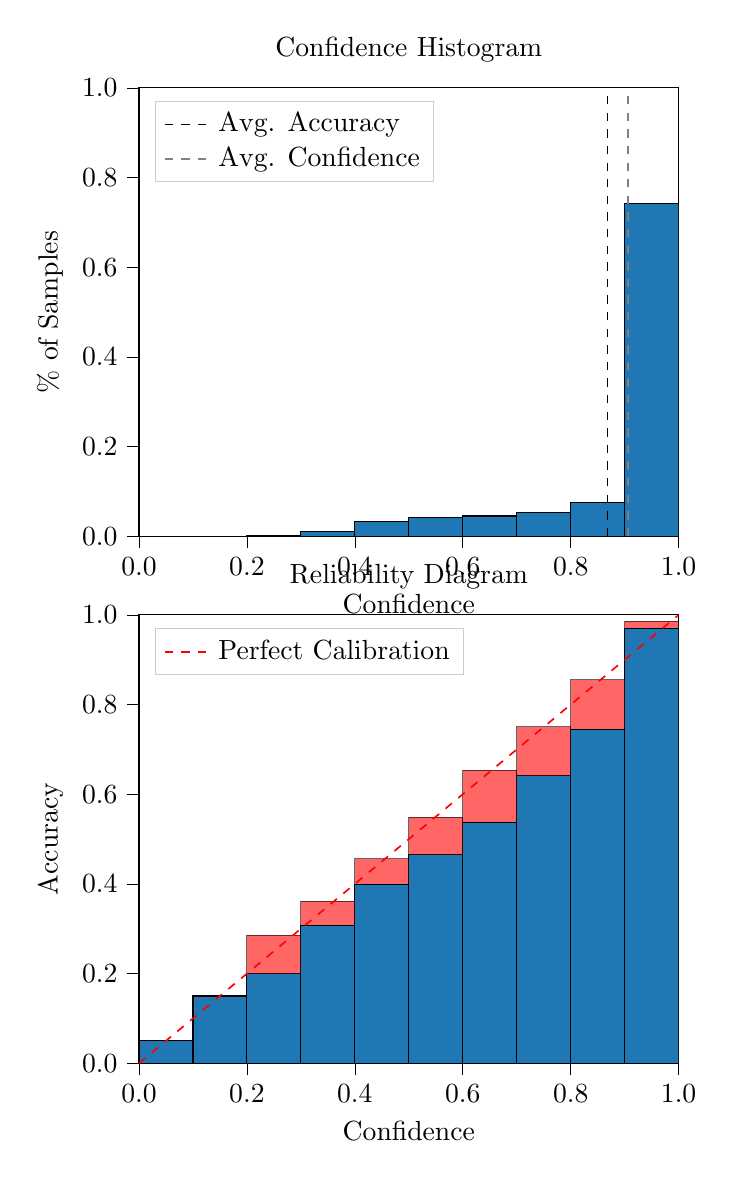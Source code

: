 % This file was created by tikzplotlib v0.9.8.
\begin{tikzpicture}

\definecolor{color0}{rgb}{0.122,0.467,0.706}

\begin{groupplot}[group style={group size=1 by 2}]
\nextgroupplot[
legend cell align={left},
legend style={
  fill opacity=0.8,
  draw opacity=1,
  text opacity=1,
  at={(0.03,0.97)},
  anchor=north west,
  draw=white!80!black
},
tick align=outside,
tick pos=left,
title={Confidence Histogram},
x grid style={white!69.02!black},
xlabel={Confidence},
xmin=0, xmax=1,
xtick style={color=black},
xtick={0,0.2,0.4,0.6,0.8,1},
xticklabels={0.0,0.2,0.4,0.6,0.8,1.0},
y grid style={white!69.02!black},
ylabel={\% of Samples},
ymin=0, ymax=1,
ytick style={color=black},
ytick={0,0.2,0.4,0.6,0.8,1},
yticklabels={0.0,0.2,0.4,0.6,0.8,1.0}
]
\draw[draw=black,fill=color0] (axis cs:-6.939e-18,0) rectangle (axis cs:0.1,0);
\draw[draw=black,fill=color0] (axis cs:0.1,0) rectangle (axis cs:0.2,0);
\draw[draw=black,fill=color0] (axis cs:0.2,0) rectangle (axis cs:0.3,0.002);
\draw[draw=black,fill=color0] (axis cs:0.3,0) rectangle (axis cs:0.4,0.011);
\draw[draw=black,fill=color0] (axis cs:0.4,0) rectangle (axis cs:0.5,0.032);
\draw[draw=black,fill=color0] (axis cs:0.5,0) rectangle (axis cs:0.6,0.041);
\draw[draw=black,fill=color0] (axis cs:0.6,0) rectangle (axis cs:0.7,0.045);
\draw[draw=black,fill=color0] (axis cs:0.7,0) rectangle (axis cs:0.8,0.052);
\draw[draw=black,fill=color0] (axis cs:0.8,0) rectangle (axis cs:0.9,0.075);
\draw[draw=black,fill=color0] (axis cs:0.9,0) rectangle (axis cs:1,0.742);
\addplot [semithick, black, dashed]
table {%
0.868 0
0.868 1
};
\addlegendentry{Avg. Accuracy}
\addplot [semithick, white!50.196!black, dashed]
table {%
0.906 0
0.906 1
};
\addlegendentry{Avg. Confidence}

\nextgroupplot[
legend cell align={left},
legend style={
  fill opacity=0.8,
  draw opacity=1,
  text opacity=1,
  at={(0.03,0.97)},
  anchor=north west,
  draw=white!80!black
},
tick align=outside,
tick pos=left,
title={Reliability Diagram},
x grid style={white!69.02!black},
xlabel={Confidence},
xmin=0, xmax=1,
xtick style={color=black},
xtick={0,0.2,0.4,0.6,0.8,1},
xticklabels={0.0,0.2,0.4,0.6,0.8,1.0},
y grid style={white!69.02!black},
ylabel={Accuracy},
ymin=0, ymax=1,
ytick style={color=black},
ytick={0,0.2,0.4,0.6,0.8,1},
yticklabels={0.0,0.2,0.4,0.6,0.8,1.0}
]
\draw[draw=black,fill=color0] (axis cs:-6.939e-18,0) rectangle (axis cs:0.1,0.05);
\draw[draw=black,fill=color0] (axis cs:0.1,0) rectangle (axis cs:0.2,0.15);
\draw[draw=black,fill=color0] (axis cs:0.2,0) rectangle (axis cs:0.3,0.2);
\draw[draw=black,fill=color0] (axis cs:0.3,0) rectangle (axis cs:0.4,0.308);
\draw[draw=black,fill=color0] (axis cs:0.4,0) rectangle (axis cs:0.5,0.399);
\draw[draw=black,fill=color0] (axis cs:0.5,0) rectangle (axis cs:0.6,0.465);
\draw[draw=black,fill=color0] (axis cs:0.6,0) rectangle (axis cs:0.7,0.538);
\draw[draw=black,fill=color0] (axis cs:0.7,0) rectangle (axis cs:0.8,0.641);
\draw[draw=black,fill=color0] (axis cs:0.8,0) rectangle (axis cs:0.9,0.745);
\draw[draw=black,fill=color0] (axis cs:0.9,0) rectangle (axis cs:1,0.97);
\draw[draw=black,fill=red,opacity=0.6] (axis cs:-6.939e-18,0.05) rectangle (axis cs:0.1,0.05);
\draw[draw=black,fill=red,opacity=0.6] (axis cs:0.1,0.15) rectangle (axis cs:0.2,0.15);
\draw[draw=black,fill=red,opacity=0.6] (axis cs:0.2,0.2) rectangle (axis cs:0.3,0.285);
\draw[draw=black,fill=red,opacity=0.6] (axis cs:0.3,0.308) rectangle (axis cs:0.4,0.361);
\draw[draw=black,fill=red,opacity=0.6] (axis cs:0.4,0.399) rectangle (axis cs:0.5,0.456);
\draw[draw=black,fill=red,opacity=0.6] (axis cs:0.5,0.465) rectangle (axis cs:0.6,0.549);
\draw[draw=black,fill=red,opacity=0.6] (axis cs:0.6,0.538) rectangle (axis cs:0.7,0.653);
\draw[draw=black,fill=red,opacity=0.6] (axis cs:0.7,0.641) rectangle (axis cs:0.8,0.751);
\draw[draw=black,fill=red,opacity=0.6] (axis cs:0.8,0.745) rectangle (axis cs:0.9,0.855);
\draw[draw=black,fill=red,opacity=0.6] (axis cs:0.9,0.97) rectangle (axis cs:1,0.986);
\addplot [semithick, red, dashed]
table {%
0 0
1 1
};
\addlegendentry{Perfect Calibration}
\end{groupplot}

\end{tikzpicture}
